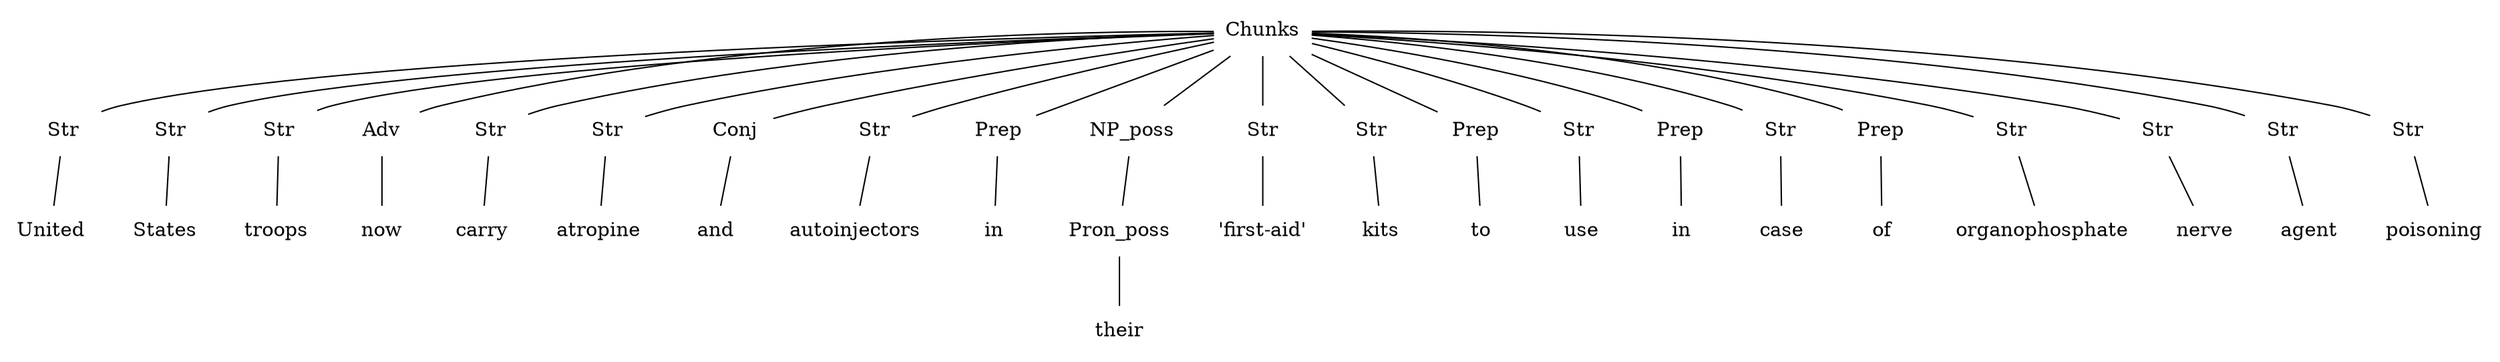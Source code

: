graph {
n0[label = "Chunks", style = "solid", shape = "plaintext"] ;
n0_0[label = "Str", style = "solid", shape = "plaintext"] ;
n0 -- n0_0 [style = "solid"];
n0_0_0[label = "United", style = "solid", shape = "plaintext"] ;
n0_0 -- n0_0_0 [style = "solid"];
n1_0[label = "Str", style = "solid", shape = "plaintext"] ;
n0 -- n1_0 [style = "solid"];
n0_1_0[label = "States", style = "solid", shape = "plaintext"] ;
n1_0 -- n0_1_0 [style = "solid"];
n2_0[label = "Str", style = "solid", shape = "plaintext"] ;
n0 -- n2_0 [style = "solid"];
n0_2_0[label = "troops", style = "solid", shape = "plaintext"] ;
n2_0 -- n0_2_0 [style = "solid"];
n3_0[label = "Adv", style = "solid", shape = "plaintext"] ;
n0 -- n3_0 [style = "solid"];
n0_3_0[label = "now", style = "solid", shape = "plaintext"] ;
n3_0 -- n0_3_0 [style = "solid"];
n4_0[label = "Str", style = "solid", shape = "plaintext"] ;
n0 -- n4_0 [style = "solid"];
n0_4_0[label = "carry", style = "solid", shape = "plaintext"] ;
n4_0 -- n0_4_0 [style = "solid"];
n5_0[label = "Str", style = "solid", shape = "plaintext"] ;
n0 -- n5_0 [style = "solid"];
n0_5_0[label = "atropine", style = "solid", shape = "plaintext"] ;
n5_0 -- n0_5_0 [style = "solid"];
n6_0[label = "Conj", style = "solid", shape = "plaintext"] ;
n0 -- n6_0 [style = "solid"];
n0_6_0[label = "and", style = "solid", shape = "plaintext"] ;
n6_0 -- n0_6_0 [style = "solid"];
n7_0[label = "Str", style = "solid", shape = "plaintext"] ;
n0 -- n7_0 [style = "solid"];
n0_7_0[label = "autoinjectors", style = "solid", shape = "plaintext"] ;
n7_0 -- n0_7_0 [style = "solid"];
n8_0[label = "Prep", style = "solid", shape = "plaintext"] ;
n0 -- n8_0 [style = "solid"];
n0_8_0[label = "in", style = "solid", shape = "plaintext"] ;
n8_0 -- n0_8_0 [style = "solid"];
n9_0[label = "NP_poss", style = "solid", shape = "plaintext"] ;
n0 -- n9_0 [style = "solid"];
n0_9_0[label = "Pron_poss", style = "solid", shape = "plaintext"] ;
n9_0 -- n0_9_0 [style = "solid"];
n0_0_9_0[label = "their", style = "solid", shape = "plaintext"] ;
n0_9_0 -- n0_0_9_0 [style = "solid"];
n10_0[label = "Str", style = "solid", shape = "plaintext"] ;
n0 -- n10_0 [style = "solid"];
n0_10_0[label = "'first-aid'", style = "solid", shape = "plaintext"] ;
n10_0 -- n0_10_0 [style = "solid"];
n11_0[label = "Str", style = "solid", shape = "plaintext"] ;
n0 -- n11_0 [style = "solid"];
n0_11_0[label = "kits", style = "solid", shape = "plaintext"] ;
n11_0 -- n0_11_0 [style = "solid"];
n12_0[label = "Prep", style = "solid", shape = "plaintext"] ;
n0 -- n12_0 [style = "solid"];
n0_12_0[label = "to", style = "solid", shape = "plaintext"] ;
n12_0 -- n0_12_0 [style = "solid"];
n13_0[label = "Str", style = "solid", shape = "plaintext"] ;
n0 -- n13_0 [style = "solid"];
n0_13_0[label = "use", style = "solid", shape = "plaintext"] ;
n13_0 -- n0_13_0 [style = "solid"];
n14_0[label = "Prep", style = "solid", shape = "plaintext"] ;
n0 -- n14_0 [style = "solid"];
n0_14_0[label = "in", style = "solid", shape = "plaintext"] ;
n14_0 -- n0_14_0 [style = "solid"];
n15_0[label = "Str", style = "solid", shape = "plaintext"] ;
n0 -- n15_0 [style = "solid"];
n0_15_0[label = "case", style = "solid", shape = "plaintext"] ;
n15_0 -- n0_15_0 [style = "solid"];
n16_0[label = "Prep", style = "solid", shape = "plaintext"] ;
n0 -- n16_0 [style = "solid"];
n0_16_0[label = "of", style = "solid", shape = "plaintext"] ;
n16_0 -- n0_16_0 [style = "solid"];
n17_0[label = "Str", style = "solid", shape = "plaintext"] ;
n0 -- n17_0 [style = "solid"];
n0_17_0[label = "organophosphate", style = "solid", shape = "plaintext"] ;
n17_0 -- n0_17_0 [style = "solid"];
n18_0[label = "Str", style = "solid", shape = "plaintext"] ;
n0 -- n18_0 [style = "solid"];
n0_18_0[label = "nerve", style = "solid", shape = "plaintext"] ;
n18_0 -- n0_18_0 [style = "solid"];
n19_0[label = "Str", style = "solid", shape = "plaintext"] ;
n0 -- n19_0 [style = "solid"];
n0_19_0[label = "agent", style = "solid", shape = "plaintext"] ;
n19_0 -- n0_19_0 [style = "solid"];
n20_0[label = "Str", style = "solid", shape = "plaintext"] ;
n0 -- n20_0 [style = "solid"];
n0_20_0[label = "poisoning", style = "solid", shape = "plaintext"] ;
n20_0 -- n0_20_0 [style = "solid"];
}